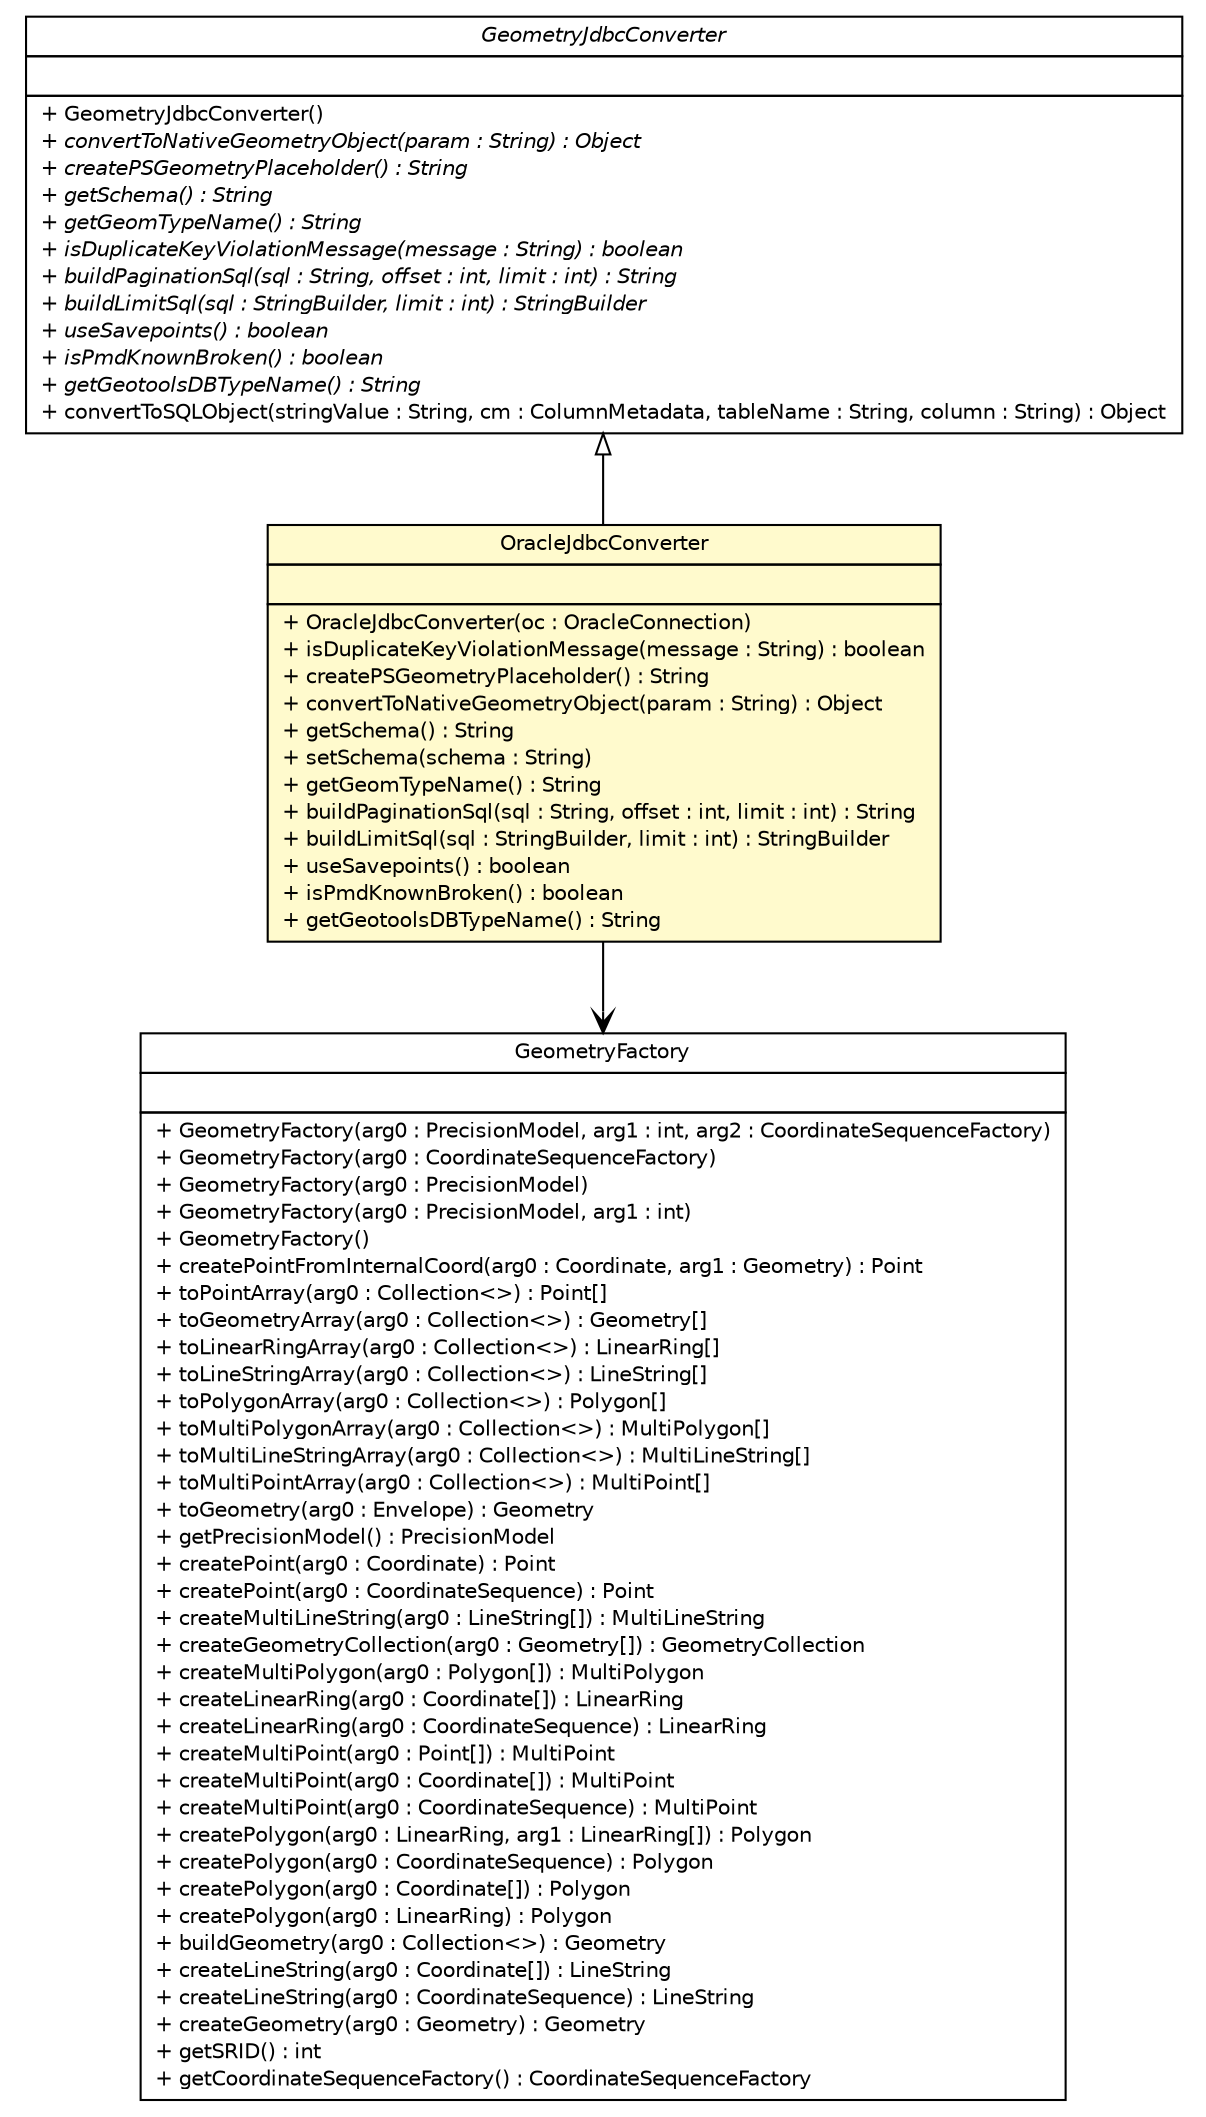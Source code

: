 #!/usr/local/bin/dot
#
# Class diagram 
# Generated by UMLGraph version R5_6-24-gf6e263 (http://www.umlgraph.org/)
#

digraph G {
	edge [fontname="Helvetica",fontsize=10,labelfontname="Helvetica",labelfontsize=10];
	node [fontname="Helvetica",fontsize=10,shape=plaintext];
	nodesep=0.25;
	ranksep=0.5;
	// nl.b3p.brmo.loader.jdbc.OracleJdbcConverter
	c2248 [label=<<table title="nl.b3p.brmo.loader.jdbc.OracleJdbcConverter" border="0" cellborder="1" cellspacing="0" cellpadding="2" port="p" bgcolor="lemonChiffon" href="./OracleJdbcConverter.html">
		<tr><td><table border="0" cellspacing="0" cellpadding="1">
<tr><td align="center" balign="center"> OracleJdbcConverter </td></tr>
		</table></td></tr>
		<tr><td><table border="0" cellspacing="0" cellpadding="1">
<tr><td align="left" balign="left">  </td></tr>
		</table></td></tr>
		<tr><td><table border="0" cellspacing="0" cellpadding="1">
<tr><td align="left" balign="left"> + OracleJdbcConverter(oc : OracleConnection) </td></tr>
<tr><td align="left" balign="left"> + isDuplicateKeyViolationMessage(message : String) : boolean </td></tr>
<tr><td align="left" balign="left"> + createPSGeometryPlaceholder() : String </td></tr>
<tr><td align="left" balign="left"> + convertToNativeGeometryObject(param : String) : Object </td></tr>
<tr><td align="left" balign="left"> + getSchema() : String </td></tr>
<tr><td align="left" balign="left"> + setSchema(schema : String) </td></tr>
<tr><td align="left" balign="left"> + getGeomTypeName() : String </td></tr>
<tr><td align="left" balign="left"> + buildPaginationSql(sql : String, offset : int, limit : int) : String </td></tr>
<tr><td align="left" balign="left"> + buildLimitSql(sql : StringBuilder, limit : int) : StringBuilder </td></tr>
<tr><td align="left" balign="left"> + useSavepoints() : boolean </td></tr>
<tr><td align="left" balign="left"> + isPmdKnownBroken() : boolean </td></tr>
<tr><td align="left" balign="left"> + getGeotoolsDBTypeName() : String </td></tr>
		</table></td></tr>
		</table>>, URL="./OracleJdbcConverter.html", fontname="Helvetica", fontcolor="black", fontsize=10.0];
	// nl.b3p.brmo.loader.jdbc.GeometryJdbcConverter
	c2249 [label=<<table title="nl.b3p.brmo.loader.jdbc.GeometryJdbcConverter" border="0" cellborder="1" cellspacing="0" cellpadding="2" port="p" href="./GeometryJdbcConverter.html">
		<tr><td><table border="0" cellspacing="0" cellpadding="1">
<tr><td align="center" balign="center"><font face="Helvetica-Oblique"> GeometryJdbcConverter </font></td></tr>
		</table></td></tr>
		<tr><td><table border="0" cellspacing="0" cellpadding="1">
<tr><td align="left" balign="left">  </td></tr>
		</table></td></tr>
		<tr><td><table border="0" cellspacing="0" cellpadding="1">
<tr><td align="left" balign="left"> + GeometryJdbcConverter() </td></tr>
<tr><td align="left" balign="left"><font face="Helvetica-Oblique" point-size="10.0"> + convertToNativeGeometryObject(param : String) : Object </font></td></tr>
<tr><td align="left" balign="left"><font face="Helvetica-Oblique" point-size="10.0"> + createPSGeometryPlaceholder() : String </font></td></tr>
<tr><td align="left" balign="left"><font face="Helvetica-Oblique" point-size="10.0"> + getSchema() : String </font></td></tr>
<tr><td align="left" balign="left"><font face="Helvetica-Oblique" point-size="10.0"> + getGeomTypeName() : String </font></td></tr>
<tr><td align="left" balign="left"><font face="Helvetica-Oblique" point-size="10.0"> + isDuplicateKeyViolationMessage(message : String) : boolean </font></td></tr>
<tr><td align="left" balign="left"><font face="Helvetica-Oblique" point-size="10.0"> + buildPaginationSql(sql : String, offset : int, limit : int) : String </font></td></tr>
<tr><td align="left" balign="left"><font face="Helvetica-Oblique" point-size="10.0"> + buildLimitSql(sql : StringBuilder, limit : int) : StringBuilder </font></td></tr>
<tr><td align="left" balign="left"><font face="Helvetica-Oblique" point-size="10.0"> + useSavepoints() : boolean </font></td></tr>
<tr><td align="left" balign="left"><font face="Helvetica-Oblique" point-size="10.0"> + isPmdKnownBroken() : boolean </font></td></tr>
<tr><td align="left" balign="left"><font face="Helvetica-Oblique" point-size="10.0"> + getGeotoolsDBTypeName() : String </font></td></tr>
<tr><td align="left" balign="left"> + convertToSQLObject(stringValue : String, cm : ColumnMetadata, tableName : String, column : String) : Object </td></tr>
		</table></td></tr>
		</table>>, URL="./GeometryJdbcConverter.html", fontname="Helvetica", fontcolor="black", fontsize=10.0];
	//nl.b3p.brmo.loader.jdbc.OracleJdbcConverter extends nl.b3p.brmo.loader.jdbc.GeometryJdbcConverter
	c2249:p -> c2248:p [dir=back,arrowtail=empty];
	// nl.b3p.brmo.loader.jdbc.OracleJdbcConverter NAVASSOC com.vividsolutions.jts.geom.GeometryFactory
	c2248:p -> c2258:p [taillabel="", label="", headlabel="", fontname="Helvetica", fontcolor="black", fontsize=10.0, color="black", arrowhead=open];
	// com.vividsolutions.jts.geom.GeometryFactory
	c2258 [label=<<table title="com.vividsolutions.jts.geom.GeometryFactory" border="0" cellborder="1" cellspacing="0" cellpadding="2" port="p">
		<tr><td><table border="0" cellspacing="0" cellpadding="1">
<tr><td align="center" balign="center"> GeometryFactory </td></tr>
		</table></td></tr>
		<tr><td><table border="0" cellspacing="0" cellpadding="1">
<tr><td align="left" balign="left">  </td></tr>
		</table></td></tr>
		<tr><td><table border="0" cellspacing="0" cellpadding="1">
<tr><td align="left" balign="left"> + GeometryFactory(arg0 : PrecisionModel, arg1 : int, arg2 : CoordinateSequenceFactory) </td></tr>
<tr><td align="left" balign="left"> + GeometryFactory(arg0 : CoordinateSequenceFactory) </td></tr>
<tr><td align="left" balign="left"> + GeometryFactory(arg0 : PrecisionModel) </td></tr>
<tr><td align="left" balign="left"> + GeometryFactory(arg0 : PrecisionModel, arg1 : int) </td></tr>
<tr><td align="left" balign="left"> + GeometryFactory() </td></tr>
<tr><td align="left" balign="left"> + createPointFromInternalCoord(arg0 : Coordinate, arg1 : Geometry) : Point </td></tr>
<tr><td align="left" balign="left"> + toPointArray(arg0 : Collection&lt;&gt;) : Point[] </td></tr>
<tr><td align="left" balign="left"> + toGeometryArray(arg0 : Collection&lt;&gt;) : Geometry[] </td></tr>
<tr><td align="left" balign="left"> + toLinearRingArray(arg0 : Collection&lt;&gt;) : LinearRing[] </td></tr>
<tr><td align="left" balign="left"> + toLineStringArray(arg0 : Collection&lt;&gt;) : LineString[] </td></tr>
<tr><td align="left" balign="left"> + toPolygonArray(arg0 : Collection&lt;&gt;) : Polygon[] </td></tr>
<tr><td align="left" balign="left"> + toMultiPolygonArray(arg0 : Collection&lt;&gt;) : MultiPolygon[] </td></tr>
<tr><td align="left" balign="left"> + toMultiLineStringArray(arg0 : Collection&lt;&gt;) : MultiLineString[] </td></tr>
<tr><td align="left" balign="left"> + toMultiPointArray(arg0 : Collection&lt;&gt;) : MultiPoint[] </td></tr>
<tr><td align="left" balign="left"> + toGeometry(arg0 : Envelope) : Geometry </td></tr>
<tr><td align="left" balign="left"> + getPrecisionModel() : PrecisionModel </td></tr>
<tr><td align="left" balign="left"> + createPoint(arg0 : Coordinate) : Point </td></tr>
<tr><td align="left" balign="left"> + createPoint(arg0 : CoordinateSequence) : Point </td></tr>
<tr><td align="left" balign="left"> + createMultiLineString(arg0 : LineString[]) : MultiLineString </td></tr>
<tr><td align="left" balign="left"> + createGeometryCollection(arg0 : Geometry[]) : GeometryCollection </td></tr>
<tr><td align="left" balign="left"> + createMultiPolygon(arg0 : Polygon[]) : MultiPolygon </td></tr>
<tr><td align="left" balign="left"> + createLinearRing(arg0 : Coordinate[]) : LinearRing </td></tr>
<tr><td align="left" balign="left"> + createLinearRing(arg0 : CoordinateSequence) : LinearRing </td></tr>
<tr><td align="left" balign="left"> + createMultiPoint(arg0 : Point[]) : MultiPoint </td></tr>
<tr><td align="left" balign="left"> + createMultiPoint(arg0 : Coordinate[]) : MultiPoint </td></tr>
<tr><td align="left" balign="left"> + createMultiPoint(arg0 : CoordinateSequence) : MultiPoint </td></tr>
<tr><td align="left" balign="left"> + createPolygon(arg0 : LinearRing, arg1 : LinearRing[]) : Polygon </td></tr>
<tr><td align="left" balign="left"> + createPolygon(arg0 : CoordinateSequence) : Polygon </td></tr>
<tr><td align="left" balign="left"> + createPolygon(arg0 : Coordinate[]) : Polygon </td></tr>
<tr><td align="left" balign="left"> + createPolygon(arg0 : LinearRing) : Polygon </td></tr>
<tr><td align="left" balign="left"> + buildGeometry(arg0 : Collection&lt;&gt;) : Geometry </td></tr>
<tr><td align="left" balign="left"> + createLineString(arg0 : Coordinate[]) : LineString </td></tr>
<tr><td align="left" balign="left"> + createLineString(arg0 : CoordinateSequence) : LineString </td></tr>
<tr><td align="left" balign="left"> + createGeometry(arg0 : Geometry) : Geometry </td></tr>
<tr><td align="left" balign="left"> + getSRID() : int </td></tr>
<tr><td align="left" balign="left"> + getCoordinateSequenceFactory() : CoordinateSequenceFactory </td></tr>
		</table></td></tr>
		</table>>, URL="null", fontname="Helvetica", fontcolor="black", fontsize=10.0];
}

